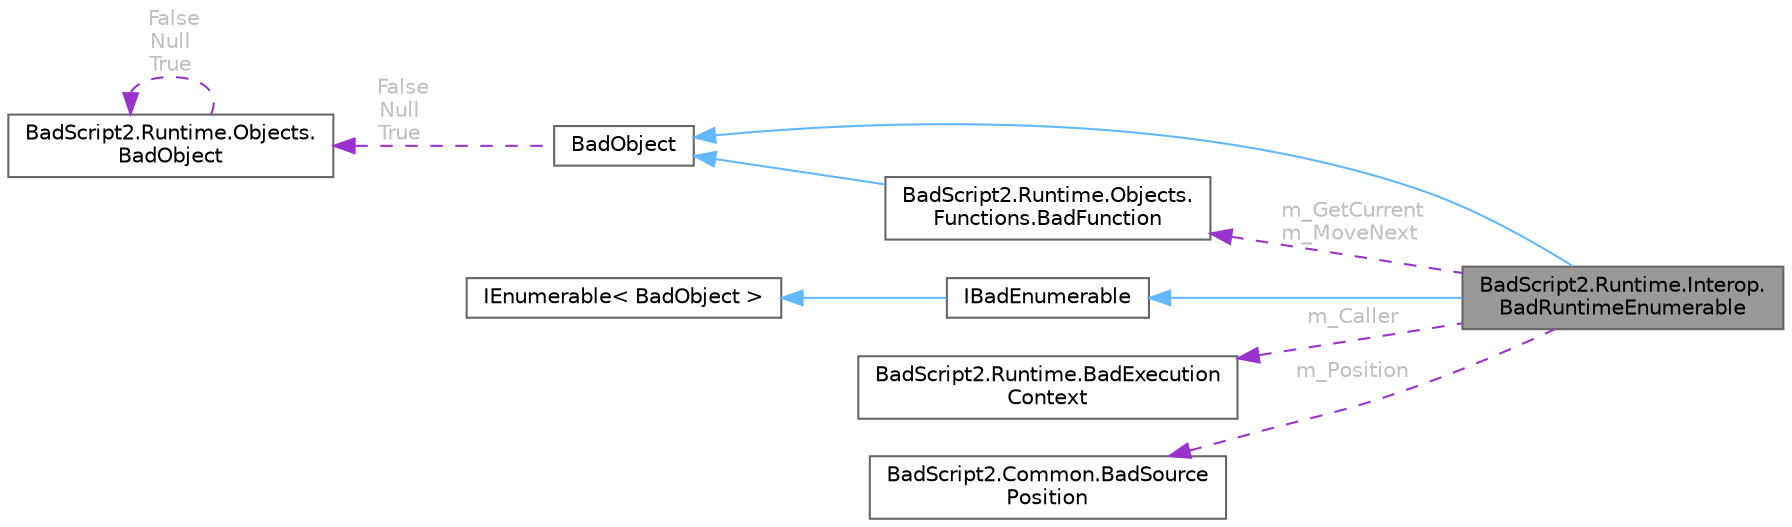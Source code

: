 digraph "BadScript2.Runtime.Interop.BadRuntimeEnumerable"
{
 // LATEX_PDF_SIZE
  bgcolor="transparent";
  edge [fontname=Helvetica,fontsize=10,labelfontname=Helvetica,labelfontsize=10];
  node [fontname=Helvetica,fontsize=10,shape=box,height=0.2,width=0.4];
  rankdir="LR";
  Node1 [id="Node000001",label="BadScript2.Runtime.Interop.\lBadRuntimeEnumerable",height=0.2,width=0.4,color="gray40", fillcolor="grey60", style="filled", fontcolor="black",tooltip=" "];
  Node2 -> Node1 [id="edge1_Node000001_Node000002",dir="back",color="steelblue1",style="solid",tooltip=" "];
  Node2 [id="Node000002",label="BadObject",height=0.2,width=0.4,color="gray40", fillcolor="white", style="filled",URL="$class_bad_script2_1_1_runtime_1_1_objects_1_1_bad_object.html",tooltip=" "];
  Node3 -> Node2 [id="edge2_Node000002_Node000003",dir="back",color="darkorchid3",style="dashed",tooltip=" ",label=" False\nNull\nTrue",fontcolor="grey" ];
  Node3 [id="Node000003",label="BadScript2.Runtime.Objects.\lBadObject",height=0.2,width=0.4,color="gray40", fillcolor="white", style="filled",URL="$class_bad_script2_1_1_runtime_1_1_objects_1_1_bad_object.html",tooltip=" "];
  Node3 -> Node3 [id="edge3_Node000003_Node000003",dir="back",color="darkorchid3",style="dashed",tooltip=" ",label=" False\nNull\nTrue",fontcolor="grey" ];
  Node4 -> Node1 [id="edge4_Node000001_Node000004",dir="back",color="steelblue1",style="solid",tooltip=" "];
  Node4 [id="Node000004",label="IBadEnumerable",height=0.2,width=0.4,color="gray40", fillcolor="white", style="filled",URL="$interface_bad_script2_1_1_runtime_1_1_interop_1_1_i_bad_enumerable.html",tooltip=" "];
  Node5 -> Node4 [id="edge5_Node000004_Node000005",dir="back",color="steelblue1",style="solid",tooltip=" "];
  Node5 [id="Node000005",label="IEnumerable\< BadObject \>",height=0.2,width=0.4,color="gray40", fillcolor="white", style="filled",tooltip=" "];
  Node6 -> Node1 [id="edge6_Node000001_Node000006",dir="back",color="darkorchid3",style="dashed",tooltip=" ",label=" m_Caller",fontcolor="grey" ];
  Node6 [id="Node000006",label="BadScript2.Runtime.BadExecution\lContext",height=0.2,width=0.4,color="gray40", fillcolor="white", style="filled",URL="$class_bad_script2_1_1_runtime_1_1_bad_execution_context.html",tooltip="The Execution Context. Every execution of a script needs a context the script is running in...."];
  Node7 -> Node1 [id="edge7_Node000001_Node000007",dir="back",color="darkorchid3",style="dashed",tooltip=" ",label=" m_GetCurrent\nm_MoveNext",fontcolor="grey" ];
  Node7 [id="Node000007",label="BadScript2.Runtime.Objects.\lFunctions.BadFunction",height=0.2,width=0.4,color="gray40", fillcolor="white", style="filled",URL="$class_bad_script2_1_1_runtime_1_1_objects_1_1_functions_1_1_bad_function.html",tooltip="Implements a function that can be called from the script."];
  Node2 -> Node7 [id="edge8_Node000007_Node000002",dir="back",color="steelblue1",style="solid",tooltip=" "];
  Node8 -> Node1 [id="edge9_Node000001_Node000008",dir="back",color="darkorchid3",style="dashed",tooltip=" ",label=" m_Position",fontcolor="grey" ];
  Node8 [id="Node000008",label="BadScript2.Common.BadSource\lPosition",height=0.2,width=0.4,color="gray40", fillcolor="white", style="filled",URL="$class_bad_script2_1_1_common_1_1_bad_source_position.html",tooltip="Describes a specific position inside a source file."];
}
